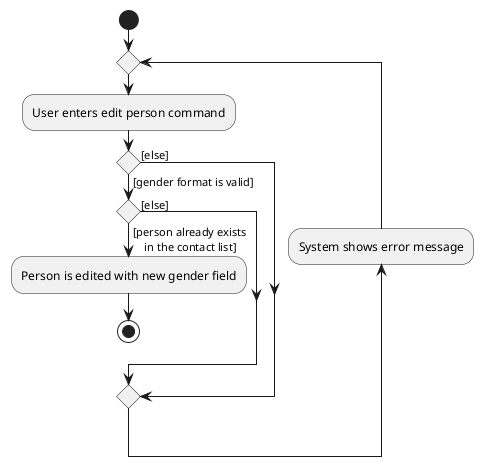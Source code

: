 @startuml
start
repeat
:User enters edit person command;
  if () then ([gender format is valid])
    if () then ([person already exists
    in the contact list])
      :Person is edited with new gender field;
      stop
    else ([else])
    endif
  else ([else])
  endif
backward :System shows error message;
repeat while;
@enduml